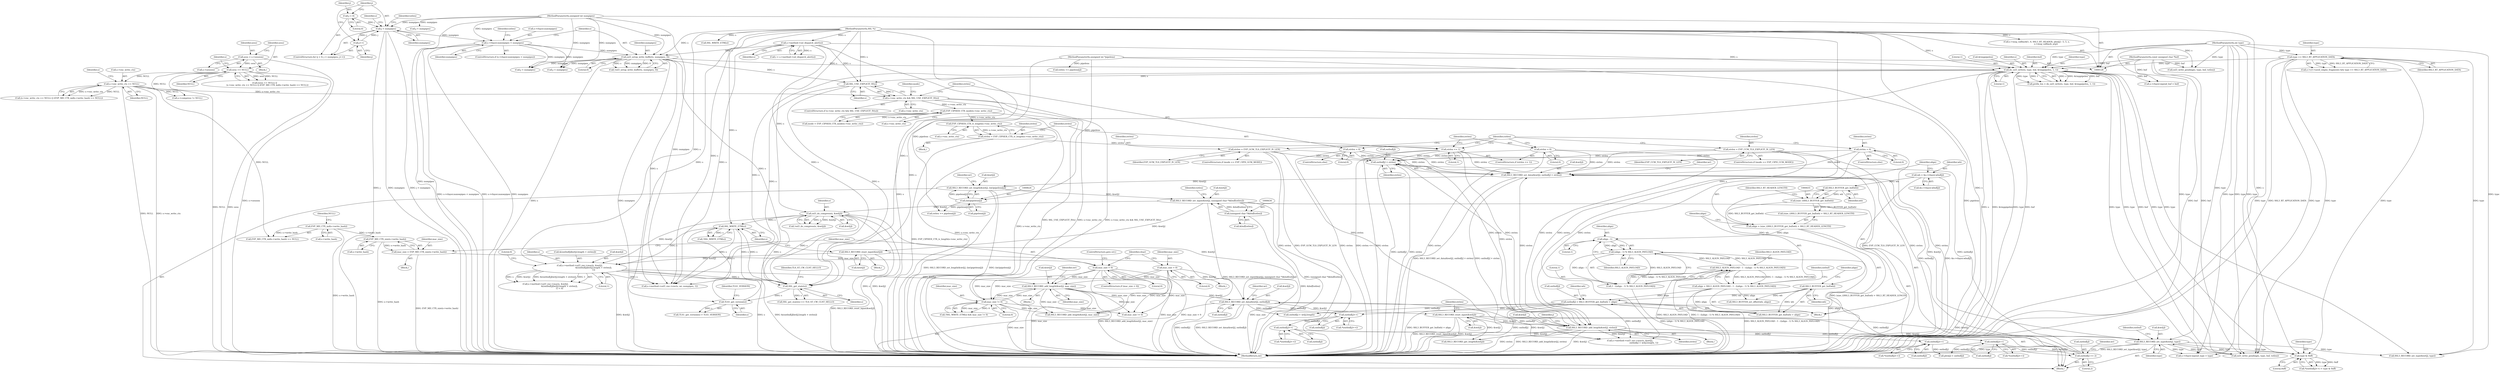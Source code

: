 digraph "0_openssl_4ad93618d26a3ea23d36ad5498ff4f59eff3a4d2@array" {
"1000613" [label="(Call,outbuf[j] + eivlen)"];
"1000603" [label="(Call,outbuf[j] += 2)"];
"1000579" [label="(Call,outbuf[j]++)"];
"1000553" [label="(Call,outbuf[j]++)"];
"1000538" [label="(Call,outbuf[j]++)"];
"1000725" [label="(Call,SSL3_RECORD_set_data(&wr[j], outbuf[j]))"];
"1000653" [label="(Call,ssl3_do_compress(s, &wr[j]))"];
"1000574" [label="(Call,TLS1_get_version(s))"];
"1000565" [label="(Call,SSL_get_state(s))"];
"1000308" [label="(Call,do_ssl3_write(s, type, buf, &tmppipelen, 1, 1))"];
"1000196" [label="(Call,s->method->ssl_dispatch_alert(s))"];
"1000129" [label="(MethodParameterIn,SSL *s)"];
"1000214" [label="(Call,ssl3_setup_write_buffer(s, numpipes, 0))"];
"1000205" [label="(Call,s->rlayer.numwpipes < numpipes)"];
"1000165" [label="(Call,j < numpipes)"];
"1000168" [label="(Call,j++)"];
"1000162" [label="(Call,j = 0)"];
"1000133" [label="(MethodParameterIn,unsigned int numpipes)"];
"1000131" [label="(MethodParameterIn,const unsigned char *buf)"];
"1000298" [label="(Call,type == SSL3_RT_APPLICATION_DATA)"];
"1000130" [label="(MethodParameterIn,int type)"];
"1000466" [label="(Call,SSL_USE_EXPLICIT_IV(s))"];
"1000690" [label="(Call,SSL_WRITE_ETM(s))"];
"1000698" [label="(Call,s->method->ssl3_enc->mac(s, &wr[j],\n                                          &(outbuf[j][wr[j].length + eivlen]),\n                                          1))"];
"1000682" [label="(Call,SSL3_RECORD_reset_input(&wr[j]))"];
"1000628" [label="(Call,SSL3_RECORD_set_input(&wr[j], (unsigned char *)&buf[totlen]))"];
"1000618" [label="(Call,SSL3_RECORD_set_length(&wr[j], (int)pipelens[j]))"];
"1000608" [label="(Call,SSL3_RECORD_set_data(&wr[j], outbuf[j] + eivlen))"];
"1000545" [label="(Call,SSL3_RECORD_set_type(&wr[j], type))"];
"1000741" [label="(Call,SSL3_RECORD_add_length(&wr[j], eivlen))"];
"1000733" [label="(Call,SSL3_RECORD_reset_input(&wr[j]))"];
"1000488" [label="(Call,eivlen <= 1)"];
"1000481" [label="(Call,eivlen = EVP_CIPHER_CTX_iv_length(s->enc_write_ctx))"];
"1000483" [label="(Call,EVP_CIPHER_CTX_iv_length(s->enc_write_ctx))"];
"1000472" [label="(Call,EVP_CIPHER_CTX_mode(s->enc_write_ctx))"];
"1000462" [label="(Call,s->enc_write_ctx && SSL_USE_EXPLICIT_IV(s))"];
"1000241" [label="(Call,s->enc_write_ctx == NULL)"];
"1000237" [label="(Call,sess == NULL)"];
"1000230" [label="(Call,sess = s->session)"];
"1000499" [label="(Call,eivlen = EVP_GCM_TLS_EXPLICIT_IV_LEN)"];
"1000511" [label="(Call,eivlen = 0)"];
"1000491" [label="(Call,eivlen = 0)"];
"1000507" [label="(Call,eivlen = EVP_CCM_TLS_EXPLICIT_IV_LEN)"];
"1000515" [label="(Call,eivlen = 0)"];
"1000542" [label="(Call,type & 0xff)"];
"1000623" [label="(Call,(int)pipelens[j])"];
"1000132" [label="(MethodParameterIn,unsigned int *pipelens)"];
"1000633" [label="(Call,(unsigned char *)&buf[totlen])"];
"1000719" [label="(Call,SSL3_RECORD_add_length(&wr[j], mac_size))"];
"1000692" [label="(Call,mac_size != 0)"];
"1000273" [label="(Call,mac_size < 0)"];
"1000266" [label="(Call,mac_size = EVP_MD_CTX_size(s->write_hash))"];
"1000268" [label="(Call,EVP_MD_CTX_size(s->write_hash))"];
"1000247" [label="(Call,EVP_MD_CTX_md(s->write_hash))"];
"1000261" [label="(Call,mac_size = 0)"];
"1000450" [label="(Call,outbuf[j] = SSL3_BUFFER_get_buf(wb) + align)"];
"1000455" [label="(Call,SSL3_BUFFER_get_buf(wb))"];
"1000436" [label="(Call,SSL3_BUFFER_get_buf(wb))"];
"1000421" [label="(Call,wb = &s->rlayer.wbuf[j])"];
"1000439" [label="(Call,align = SSL3_ALIGN_PAYLOAD - 1 - ((align - 1) % SSL3_ALIGN_PAYLOAD))"];
"1000441" [label="(Call,SSL3_ALIGN_PAYLOAD - 1 - ((align - 1) % SSL3_ALIGN_PAYLOAD))"];
"1000445" [label="(Call,(align - 1) % SSL3_ALIGN_PAYLOAD)"];
"1000446" [label="(Call,align - 1)"];
"1000431" [label="(Call,align = (size_t)SSL3_BUFFER_get_buf(wb) + SSL3_RT_HEADER_LENGTH)"];
"1000434" [label="(Call,(size_t)SSL3_BUFFER_get_buf(wb))"];
"1000443" [label="(Call,1 - ((align - 1) % SSL3_ALIGN_PAYLOAD))"];
"1000587" [label="(Call,outbuf[j]++)"];
"1000205" [label="(Call,s->rlayer.numwpipes < numpipes)"];
"1000457" [label="(Identifier,align)"];
"1000739" [label="(Identifier,eivlen)"];
"1000730" [label="(Call,outbuf[j])"];
"1000573" [label="(Call,TLS1_get_version(s) > TLS1_VERSION)"];
"1000609" [label="(Call,&wr[j])"];
"1000315" [label="(Literal,1)"];
"1000217" [label="(Literal,0)"];
"1000440" [label="(Identifier,align)"];
"1000499" [label="(Call,eivlen = EVP_GCM_TLS_EXPLICIT_IV_LEN)"];
"1000794" [label="(Call,SSL3_RECORD_add_length(&wr[j], mac_size))"];
"1000169" [label="(Identifier,j)"];
"1000884" [label="(Call,s->rlayer.wpend_type = type)"];
"1000542" [label="(Call,type & 0xff)"];
"1000422" [label="(Identifier,wb)"];
"1000461" [label="(ControlStructure,if (s->enc_write_ctx && SSL_USE_EXPLICIT_IV(s)))"];
"1000736" [label="(Identifier,wr)"];
"1000813" [label="(Call,s->msg_callback(1, 0, SSL3_RT_HEADER, plen[j] - 5, 5, s,\n                            s->msg_callback_arg))"];
"1000543" [label="(Identifier,type)"];
"1000509" [label="(Identifier,EVP_CCM_TLS_EXPLICIT_IV_LEN)"];
"1000463" [label="(Call,s->enc_write_ctx)"];
"1000625" [label="(Call,pipelens[j])"];
"1000782" [label="(Call,outbuf[j] + wr[j].length)"];
"1000631" [label="(Identifier,wr)"];
"1000628" [label="(Call,SSL3_RECORD_set_input(&wr[j], (unsigned char *)&buf[totlen]))"];
"1000161" [label="(ControlStructure,for (j = 0; j < numpipes; j++))"];
"1000877" [label="(Call,s->rlayer.wpend_buf = buf)"];
"1000240" [label="(Call,(s->enc_write_ctx == NULL) || (EVP_MD_CTX_md(s->write_hash) == NULL))"];
"1000535" [label="(Block,)"];
"1000536" [label="(Call,*(outbuf[j]++) = type & 0xff)"];
"1000770" [label="(Call,mac_size != 0)"];
"1000131" [label="(MethodParameterIn,const unsigned char *buf)"];
"1000276" [label="(ControlStructure,goto err;)"];
"1000272" [label="(ControlStructure,if (mac_size < 0))"];
"1000204" [label="(ControlStructure,if (s->rlayer.numwpipes < numpipes))"];
"1000555" [label="(Identifier,outbuf)"];
"1000248" [label="(Call,s->write_hash)"];
"1000614" [label="(Call,outbuf[j])"];
"1000690" [label="(Call,SSL_WRITE_ETM(s))"];
"1000801" [label="(Call,SSL3_RECORD_get_length(&wr[j]))"];
"1000621" [label="(Identifier,wr)"];
"1000908" [label="(MethodReturn,int)"];
"1000420" [label="(Block,)"];
"1000273" [label="(Call,mac_size < 0)"];
"1000482" [label="(Identifier,eivlen)"];
"1000613" [label="(Call,outbuf[j] + eivlen)"];
"1000481" [label="(Call,eivlen = EVP_CIPHER_CTX_iv_length(s->enc_write_ctx))"];
"1000167" [label="(Identifier,numpipes)"];
"1000251" [label="(Identifier,NULL)"];
"1000423" [label="(Call,&s->rlayer.wbuf[j])"];
"1000741" [label="(Call,SSL3_RECORD_add_length(&wr[j], eivlen))"];
"1000488" [label="(Call,eivlen <= 1)"];
"1000539" [label="(Call,outbuf[j])"];
"1000300" [label="(Identifier,SSL3_RT_APPLICATION_DATA)"];
"1000458" [label="(Call,SSL3_BUFFER_set_offset(wb, align))"];
"1000733" [label="(Call,SSL3_RECORD_reset_input(&wr[j]))"];
"1000447" [label="(Identifier,align)"];
"1000579" [label="(Call,outbuf[j]++)"];
"1000467" [label="(Identifier,s)"];
"1000550" [label="(Identifier,type)"];
"1000512" [label="(Identifier,eivlen)"];
"1000501" [label="(Identifier,EVP_GCM_TLS_EXPLICIT_IV_LEN)"];
"1000451" [label="(Call,outbuf[j])"];
"1000182" [label="(Call,ssl3_write_pending(s, type, buf, totlen))"];
"1000565" [label="(Call,SSL_get_state(s))"];
"1000689" [label="(Call,!SSL_WRITE_ETM(s))"];
"1000633" [label="(Call,(unsigned char *)&buf[totlen])"];
"1000617" [label="(Identifier,eivlen)"];
"1000466" [label="(Call,SSL_USE_EXPLICIT_IV(s))"];
"1000618" [label="(Call,SSL3_RECORD_set_length(&wr[j], (int)pipelens[j]))"];
"1000441" [label="(Call,SSL3_ALIGN_PAYLOAD - 1 - ((align - 1) % SSL3_ALIGN_PAYLOAD))"];
"1000236" [label="(Call,(sess == NULL) ||\n        (s->enc_write_ctx == NULL) || (EVP_MD_CTX_md(s->write_hash) == NULL))"];
"1000682" [label="(Call,SSL3_RECORD_reset_input(&wr[j]))"];
"1000717" [label="(Literal,0)"];
"1000491" [label="(Call,eivlen = 0)"];
"1000211" [label="(Identifier,numpipes)"];
"1000432" [label="(Identifier,align)"];
"1000768" [label="(Call,SSL_WRITE_ETM(s))"];
"1000691" [label="(Identifier,s)"];
"1000171" [label="(Identifier,totlen)"];
"1000493" [label="(Literal,0)"];
"1000433" [label="(Call,(size_t)SSL3_BUFFER_get_buf(wb) + SSL3_RT_HEADER_LENGTH)"];
"1000655" [label="(Call,&wr[j])"];
"1000510" [label="(ControlStructure,else)"];
"1000162" [label="(Call,j = 0)"];
"1000578" [label="(Call,*(outbuf[j]++))"];
"1000699" [label="(Identifier,s)"];
"1000704" [label="(Call,&(outbuf[j][wr[j].length + eivlen]))"];
"1000517" [label="(Literal,0)"];
"1000437" [label="(Identifier,wb)"];
"1000299" [label="(Identifier,type)"];
"1000444" [label="(Literal,1)"];
"1000697" [label="(Call,s->method->ssl3_enc->mac(s, &wr[j],\n                                          &(outbuf[j][wr[j].length + eivlen]),\n                                          1) < 0)"];
"1000267" [label="(Identifier,mac_size)"];
"1000635" [label="(Call,&buf[totlen])"];
"1000776" [label="(Call,s->method->ssl3_enc->mac(s, &wr[j],\n                                          outbuf[j] + wr[j].length, 1))"];
"1000566" [label="(Identifier,s)"];
"1000629" [label="(Call,&wr[j])"];
"1000462" [label="(Call,s->enc_write_ctx && SSL_USE_EXPLICIT_IV(s))"];
"1000700" [label="(Call,&wr[j])"];
"1000164" [label="(Literal,0)"];
"1000232" [label="(Call,s->session)"];
"1000619" [label="(Call,&wr[j])"];
"1000238" [label="(Identifier,sess)"];
"1000165" [label="(Call,j < numpipes)"];
"1000827" [label="(Call,SSL3_RECORD_set_type(&wr[j], type))"];
"1000456" [label="(Identifier,wb)"];
"1000567" [label="(Identifier,TLS_ST_CW_CLNT_HELLO)"];
"1000194" [label="(Call,i = s->method->ssl_dispatch_alert(s))"];
"1000431" [label="(Call,align = (size_t)SSL3_BUFFER_get_buf(wb) + SSL3_RT_HEADER_LENGTH)"];
"1000692" [label="(Call,mac_size != 0)"];
"1000695" [label="(Block,)"];
"1000554" [label="(Call,outbuf[j])"];
"1000130" [label="(MethodParameterIn,int type)"];
"1000129" [label="(MethodParameterIn,SSL *s)"];
"1000415" [label="(Call,j < numpipes)"];
"1000314" [label="(Literal,1)"];
"1000688" [label="(Call,!SSL_WRITE_ETM(s) && mac_size != 0)"];
"1000694" [label="(Literal,0)"];
"1000197" [label="(Identifier,s)"];
"1000168" [label="(Call,j++)"];
"1000693" [label="(Identifier,mac_size)"];
"1000268" [label="(Call,EVP_MD_CTX_size(s->write_hash))"];
"1000553" [label="(Call,outbuf[j]++)"];
"1000306" [label="(Call,prefix_len = do_ssl3_write(s, type, buf, &tmppipelen, 1, 1))"];
"1000274" [label="(Identifier,mac_size)"];
"1000280" [label="(Identifier,clear)"];
"1000443" [label="(Call,1 - ((align - 1) % SSL3_ALIGN_PAYLOAD))"];
"1000552" [label="(Call,*(outbuf[j]++))"];
"1000249" [label="(Identifier,s)"];
"1000446" [label="(Call,align - 1)"];
"1000515" [label="(Call,eivlen = 0)"];
"1000508" [label="(Identifier,eivlen)"];
"1000604" [label="(Call,outbuf[j])"];
"1000298" [label="(Call,type == SSL3_RT_APPLICATION_DATA)"];
"1000746" [label="(Identifier,eivlen)"];
"1000503" [label="(ControlStructure,if (mode == EVP_CIPH_CCM_MODE))"];
"1000170" [label="(Call,totlen += pipelens[j])"];
"1000206" [label="(Call,s->rlayer.numwpipes)"];
"1000237" [label="(Call,sess == NULL)"];
"1000241" [label="(Call,s->enc_write_ctx == NULL)"];
"1000544" [label="(Literal,0xff)"];
"1000471" [label="(Identifier,mode)"];
"1000575" [label="(Identifier,s)"];
"1000265" [label="(Block,)"];
"1000252" [label="(Block,)"];
"1000454" [label="(Call,SSL3_BUFFER_get_buf(wb) + align)"];
"1000546" [label="(Call,&wr[j])"];
"1000740" [label="(Block,)"];
"1000262" [label="(Identifier,mac_size)"];
"1000243" [label="(Identifier,s)"];
"1000719" [label="(Call,SSL3_RECORD_add_length(&wr[j], mac_size))"];
"1000439" [label="(Call,align = SSL3_ALIGN_PAYLOAD - 1 - ((align - 1) % SSL3_ALIGN_PAYLOAD))"];
"1000449" [label="(Identifier,SSL3_ALIGN_PAYLOAD)"];
"1000470" [label="(Call,mode = EVP_CIPHER_CTX_mode(s->enc_write_ctx))"];
"1000530" [label="(Call,j < numpipes)"];
"1000436" [label="(Call,SSL3_BUFFER_get_buf(wb))"];
"1000716" [label="(Literal,1)"];
"1000215" [label="(Identifier,s)"];
"1000507" [label="(Call,eivlen = EVP_CCM_TLS_EXPLICIT_IV_LEN)"];
"1000455" [label="(Call,SSL3_BUFFER_get_buf(wb))"];
"1000564" [label="(Call,SSL_get_state(s) == TLS_ST_CW_CLNT_HELLO)"];
"1000231" [label="(Identifier,sess)"];
"1000586" [label="(Call,*(outbuf[j]++))"];
"1000495" [label="(ControlStructure,if (mode == EVP_CIPH_GCM_MODE))"];
"1000639" [label="(Call,totlen += pipelens[j])"];
"1000230" [label="(Call,sess = s->session)"];
"1000445" [label="(Call,(align - 1) % SSL3_ALIGN_PAYLOAD)"];
"1000640" [label="(Identifier,totlen)"];
"1000665" [label="(Block,)"];
"1000653" [label="(Call,ssl3_do_compress(s, &wr[j]))"];
"1000623" [label="(Call,(int)pipelens[j])"];
"1000580" [label="(Call,outbuf[j])"];
"1000490" [label="(Literal,1)"];
"1000645" [label="(Call,s->compress != NULL)"];
"1000728" [label="(Identifier,wr)"];
"1000214" [label="(Call,ssl3_setup_write_buffer(s, numpipes, 0))"];
"1000574" [label="(Call,TLS1_get_version(s))"];
"1000683" [label="(Call,&wr[j])"];
"1000519" [label="(Identifier,totlen)"];
"1000421" [label="(Call,wb = &s->rlayer.wbuf[j])"];
"1000312" [label="(Call,&tmppipelen)"];
"1000434" [label="(Call,(size_t)SSL3_BUFFER_get_buf(wb))"];
"1000135" [label="(Block,)"];
"1000459" [label="(Identifier,wb)"];
"1000269" [label="(Call,s->write_hash)"];
"1000448" [label="(Literal,1)"];
"1000246" [label="(Call,EVP_MD_CTX_md(s->write_hash) == NULL)"];
"1000587" [label="(Call,outbuf[j]++)"];
"1000438" [label="(Identifier,SSL3_RT_HEADER_LENGTH)"];
"1000309" [label="(Identifier,s)"];
"1000698" [label="(Call,s->method->ssl3_enc->mac(s, &wr[j],\n                                          &(outbuf[j][wr[j].length + eivlen]),\n                                          1))"];
"1000245" [label="(Identifier,NULL)"];
"1000450" [label="(Call,outbuf[j] = SSL3_BUFFER_get_buf(wb) + align)"];
"1000261" [label="(Call,mac_size = 0)"];
"1000749" [label="(Call,s->method->ssl3_enc->enc(s, wr, numpipes, 1))"];
"1000516" [label="(Identifier,eivlen)"];
"1000603" [label="(Call,outbuf[j] += 2)"];
"1000163" [label="(Identifier,j)"];
"1000489" [label="(Identifier,eivlen)"];
"1000196" [label="(Call,s->method->ssl_dispatch_alert(s))"];
"1000275" [label="(Literal,0)"];
"1000216" [label="(Identifier,numpipes)"];
"1000179" [label="(Identifier,s)"];
"1000224" [label="(Identifier,totlen)"];
"1000588" [label="(Call,outbuf[j])"];
"1000483" [label="(Call,EVP_CIPHER_CTX_iv_length(s->enc_write_ctx))"];
"1000472" [label="(Call,EVP_CIPHER_CTX_mode(s->enc_write_ctx))"];
"1000311" [label="(Identifier,buf)"];
"1000538" [label="(Call,outbuf[j]++)"];
"1000166" [label="(Identifier,j)"];
"1000239" [label="(Identifier,NULL)"];
"1000654" [label="(Identifier,s)"];
"1000537" [label="(Call,*(outbuf[j]++))"];
"1000720" [label="(Call,&wr[j])"];
"1000545" [label="(Call,SSL3_RECORD_set_type(&wr[j], type))"];
"1000213" [label="(Call,!ssl3_setup_write_buffer(s, numpipes, 0))"];
"1000514" [label="(ControlStructure,else)"];
"1000607" [label="(Literal,2)"];
"1000308" [label="(Call,do_ssl3_write(s, type, buf, &tmppipelen, 1, 1))"];
"1000473" [label="(Call,s->enc_write_ctx)"];
"1000734" [label="(Call,&wr[j])"];
"1000442" [label="(Identifier,SSL3_ALIGN_PAYLOAD)"];
"1000242" [label="(Call,s->enc_write_ctx)"];
"1000596" [label="(Call,plen[j] = outbuf[j])"];
"1000608" [label="(Call,SSL3_RECORD_set_data(&wr[j], outbuf[j] + eivlen))"];
"1000534" [label="(Identifier,j)"];
"1000725" [label="(Call,SSL3_RECORD_set_data(&wr[j], outbuf[j]))"];
"1000132" [label="(MethodParameterIn,unsigned int *pipelens)"];
"1000760" [label="(Call,j < numpipes)"];
"1000292" [label="(Call,s->s3->need_empty_fragments && type == SSL3_RT_APPLICATION_DATA)"];
"1000487" [label="(ControlStructure,if (eivlen <= 1))"];
"1000724" [label="(Identifier,mac_size)"];
"1000310" [label="(Identifier,type)"];
"1000492" [label="(Identifier,eivlen)"];
"1000500" [label="(Identifier,eivlen)"];
"1000480" [label="(Block,)"];
"1000247" [label="(Call,EVP_MD_CTX_md(s->write_hash))"];
"1000266" [label="(Call,mac_size = EVP_MD_CTX_size(s->write_hash))"];
"1000263" [label="(Literal,0)"];
"1000899" [label="(Call,ssl3_write_pending(s, type, buf, totlen))"];
"1000133" [label="(MethodParameterIn,unsigned int numpipes)"];
"1000742" [label="(Call,&wr[j])"];
"1000726" [label="(Call,&wr[j])"];
"1000511" [label="(Call,eivlen = 0)"];
"1000611" [label="(Identifier,wr)"];
"1000576" [label="(Identifier,TLS1_VERSION)"];
"1000484" [label="(Call,s->enc_write_ctx)"];
"1000513" [label="(Literal,0)"];
"1000452" [label="(Identifier,outbuf)"];
"1000652" [label="(Call,!ssl3_do_compress(s, &wr[j]))"];
"1000613" -> "1000608"  [label="AST: "];
"1000613" -> "1000617"  [label="CFG: "];
"1000614" -> "1000613"  [label="AST: "];
"1000617" -> "1000613"  [label="AST: "];
"1000608" -> "1000613"  [label="CFG: "];
"1000613" -> "1000908"  [label="DDG: outbuf[j]"];
"1000613" -> "1000908"  [label="DDG: eivlen"];
"1000603" -> "1000613"  [label="DDG: outbuf[j]"];
"1000488" -> "1000613"  [label="DDG: eivlen"];
"1000499" -> "1000613"  [label="DDG: eivlen"];
"1000511" -> "1000613"  [label="DDG: eivlen"];
"1000491" -> "1000613"  [label="DDG: eivlen"];
"1000507" -> "1000613"  [label="DDG: eivlen"];
"1000741" -> "1000613"  [label="DDG: eivlen"];
"1000515" -> "1000613"  [label="DDG: eivlen"];
"1000603" -> "1000535"  [label="AST: "];
"1000603" -> "1000607"  [label="CFG: "];
"1000604" -> "1000603"  [label="AST: "];
"1000607" -> "1000603"  [label="AST: "];
"1000611" -> "1000603"  [label="CFG: "];
"1000579" -> "1000603"  [label="DDG: outbuf[j]"];
"1000587" -> "1000603"  [label="DDG: outbuf[j]"];
"1000603" -> "1000608"  [label="DDG: outbuf[j]"];
"1000603" -> "1000725"  [label="DDG: outbuf[j]"];
"1000579" -> "1000578"  [label="AST: "];
"1000579" -> "1000580"  [label="CFG: "];
"1000580" -> "1000579"  [label="AST: "];
"1000578" -> "1000579"  [label="CFG: "];
"1000553" -> "1000579"  [label="DDG: outbuf[j]"];
"1000579" -> "1000596"  [label="DDG: outbuf[j]"];
"1000553" -> "1000552"  [label="AST: "];
"1000553" -> "1000554"  [label="CFG: "];
"1000554" -> "1000553"  [label="AST: "];
"1000552" -> "1000553"  [label="CFG: "];
"1000538" -> "1000553"  [label="DDG: outbuf[j]"];
"1000553" -> "1000587"  [label="DDG: outbuf[j]"];
"1000538" -> "1000537"  [label="AST: "];
"1000538" -> "1000539"  [label="CFG: "];
"1000539" -> "1000538"  [label="AST: "];
"1000537" -> "1000538"  [label="CFG: "];
"1000725" -> "1000538"  [label="DDG: outbuf[j]"];
"1000450" -> "1000538"  [label="DDG: outbuf[j]"];
"1000725" -> "1000535"  [label="AST: "];
"1000725" -> "1000730"  [label="CFG: "];
"1000726" -> "1000725"  [label="AST: "];
"1000730" -> "1000725"  [label="AST: "];
"1000736" -> "1000725"  [label="CFG: "];
"1000725" -> "1000908"  [label="DDG: outbuf[j]"];
"1000725" -> "1000908"  [label="DDG: SSL3_RECORD_set_data(&wr[j], outbuf[j])"];
"1000653" -> "1000725"  [label="DDG: &wr[j]"];
"1000682" -> "1000725"  [label="DDG: &wr[j]"];
"1000719" -> "1000725"  [label="DDG: &wr[j]"];
"1000725" -> "1000733"  [label="DDG: &wr[j]"];
"1000725" -> "1000776"  [label="DDG: outbuf[j]"];
"1000725" -> "1000782"  [label="DDG: outbuf[j]"];
"1000653" -> "1000652"  [label="AST: "];
"1000653" -> "1000655"  [label="CFG: "];
"1000654" -> "1000653"  [label="AST: "];
"1000655" -> "1000653"  [label="AST: "];
"1000652" -> "1000653"  [label="CFG: "];
"1000653" -> "1000908"  [label="DDG: &wr[j]"];
"1000653" -> "1000908"  [label="DDG: s"];
"1000653" -> "1000652"  [label="DDG: s"];
"1000653" -> "1000652"  [label="DDG: &wr[j]"];
"1000574" -> "1000653"  [label="DDG: s"];
"1000565" -> "1000653"  [label="DDG: s"];
"1000129" -> "1000653"  [label="DDG: s"];
"1000628" -> "1000653"  [label="DDG: &wr[j]"];
"1000653" -> "1000690"  [label="DDG: s"];
"1000653" -> "1000698"  [label="DDG: &wr[j]"];
"1000574" -> "1000573"  [label="AST: "];
"1000574" -> "1000575"  [label="CFG: "];
"1000575" -> "1000574"  [label="AST: "];
"1000576" -> "1000574"  [label="CFG: "];
"1000574" -> "1000573"  [label="DDG: s"];
"1000565" -> "1000574"  [label="DDG: s"];
"1000129" -> "1000574"  [label="DDG: s"];
"1000574" -> "1000690"  [label="DDG: s"];
"1000565" -> "1000564"  [label="AST: "];
"1000565" -> "1000566"  [label="CFG: "];
"1000566" -> "1000565"  [label="AST: "];
"1000567" -> "1000565"  [label="CFG: "];
"1000565" -> "1000564"  [label="DDG: s"];
"1000308" -> "1000565"  [label="DDG: s"];
"1000466" -> "1000565"  [label="DDG: s"];
"1000196" -> "1000565"  [label="DDG: s"];
"1000214" -> "1000565"  [label="DDG: s"];
"1000690" -> "1000565"  [label="DDG: s"];
"1000698" -> "1000565"  [label="DDG: s"];
"1000129" -> "1000565"  [label="DDG: s"];
"1000565" -> "1000690"  [label="DDG: s"];
"1000308" -> "1000306"  [label="AST: "];
"1000308" -> "1000315"  [label="CFG: "];
"1000309" -> "1000308"  [label="AST: "];
"1000310" -> "1000308"  [label="AST: "];
"1000311" -> "1000308"  [label="AST: "];
"1000312" -> "1000308"  [label="AST: "];
"1000314" -> "1000308"  [label="AST: "];
"1000315" -> "1000308"  [label="AST: "];
"1000306" -> "1000308"  [label="CFG: "];
"1000308" -> "1000908"  [label="DDG: type"];
"1000308" -> "1000908"  [label="DDG: s"];
"1000308" -> "1000908"  [label="DDG: &tmppipelen"];
"1000308" -> "1000908"  [label="DDG: buf"];
"1000308" -> "1000306"  [label="DDG: s"];
"1000308" -> "1000306"  [label="DDG: &tmppipelen"];
"1000308" -> "1000306"  [label="DDG: buf"];
"1000308" -> "1000306"  [label="DDG: type"];
"1000308" -> "1000306"  [label="DDG: 1"];
"1000196" -> "1000308"  [label="DDG: s"];
"1000214" -> "1000308"  [label="DDG: s"];
"1000129" -> "1000308"  [label="DDG: s"];
"1000131" -> "1000308"  [label="DDG: buf"];
"1000298" -> "1000308"  [label="DDG: type"];
"1000130" -> "1000308"  [label="DDG: type"];
"1000308" -> "1000466"  [label="DDG: s"];
"1000308" -> "1000542"  [label="DDG: type"];
"1000308" -> "1000749"  [label="DDG: s"];
"1000308" -> "1000827"  [label="DDG: type"];
"1000308" -> "1000877"  [label="DDG: buf"];
"1000308" -> "1000884"  [label="DDG: type"];
"1000308" -> "1000899"  [label="DDG: type"];
"1000308" -> "1000899"  [label="DDG: buf"];
"1000196" -> "1000194"  [label="AST: "];
"1000196" -> "1000197"  [label="CFG: "];
"1000197" -> "1000196"  [label="AST: "];
"1000194" -> "1000196"  [label="CFG: "];
"1000196" -> "1000908"  [label="DDG: s"];
"1000196" -> "1000194"  [label="DDG: s"];
"1000129" -> "1000196"  [label="DDG: s"];
"1000196" -> "1000214"  [label="DDG: s"];
"1000196" -> "1000466"  [label="DDG: s"];
"1000196" -> "1000749"  [label="DDG: s"];
"1000129" -> "1000128"  [label="AST: "];
"1000129" -> "1000908"  [label="DDG: s"];
"1000129" -> "1000182"  [label="DDG: s"];
"1000129" -> "1000214"  [label="DDG: s"];
"1000129" -> "1000466"  [label="DDG: s"];
"1000129" -> "1000690"  [label="DDG: s"];
"1000129" -> "1000698"  [label="DDG: s"];
"1000129" -> "1000749"  [label="DDG: s"];
"1000129" -> "1000768"  [label="DDG: s"];
"1000129" -> "1000776"  [label="DDG: s"];
"1000129" -> "1000813"  [label="DDG: s"];
"1000129" -> "1000899"  [label="DDG: s"];
"1000214" -> "1000213"  [label="AST: "];
"1000214" -> "1000217"  [label="CFG: "];
"1000215" -> "1000214"  [label="AST: "];
"1000216" -> "1000214"  [label="AST: "];
"1000217" -> "1000214"  [label="AST: "];
"1000213" -> "1000214"  [label="CFG: "];
"1000214" -> "1000908"  [label="DDG: numpipes"];
"1000214" -> "1000908"  [label="DDG: s"];
"1000214" -> "1000213"  [label="DDG: s"];
"1000214" -> "1000213"  [label="DDG: numpipes"];
"1000214" -> "1000213"  [label="DDG: 0"];
"1000205" -> "1000214"  [label="DDG: numpipes"];
"1000133" -> "1000214"  [label="DDG: numpipes"];
"1000214" -> "1000415"  [label="DDG: numpipes"];
"1000214" -> "1000466"  [label="DDG: s"];
"1000214" -> "1000530"  [label="DDG: numpipes"];
"1000214" -> "1000749"  [label="DDG: s"];
"1000205" -> "1000204"  [label="AST: "];
"1000205" -> "1000211"  [label="CFG: "];
"1000206" -> "1000205"  [label="AST: "];
"1000211" -> "1000205"  [label="AST: "];
"1000215" -> "1000205"  [label="CFG: "];
"1000224" -> "1000205"  [label="CFG: "];
"1000205" -> "1000908"  [label="DDG: s->rlayer.numwpipes"];
"1000205" -> "1000908"  [label="DDG: numpipes"];
"1000205" -> "1000908"  [label="DDG: s->rlayer.numwpipes < numpipes"];
"1000165" -> "1000205"  [label="DDG: numpipes"];
"1000133" -> "1000205"  [label="DDG: numpipes"];
"1000205" -> "1000415"  [label="DDG: numpipes"];
"1000205" -> "1000530"  [label="DDG: numpipes"];
"1000165" -> "1000161"  [label="AST: "];
"1000165" -> "1000167"  [label="CFG: "];
"1000166" -> "1000165"  [label="AST: "];
"1000167" -> "1000165"  [label="AST: "];
"1000171" -> "1000165"  [label="CFG: "];
"1000179" -> "1000165"  [label="CFG: "];
"1000165" -> "1000908"  [label="DDG: j"];
"1000165" -> "1000908"  [label="DDG: numpipes"];
"1000165" -> "1000908"  [label="DDG: j < numpipes"];
"1000168" -> "1000165"  [label="DDG: j"];
"1000162" -> "1000165"  [label="DDG: j"];
"1000133" -> "1000165"  [label="DDG: numpipes"];
"1000165" -> "1000168"  [label="DDG: j"];
"1000168" -> "1000161"  [label="AST: "];
"1000168" -> "1000169"  [label="CFG: "];
"1000169" -> "1000168"  [label="AST: "];
"1000166" -> "1000168"  [label="CFG: "];
"1000162" -> "1000161"  [label="AST: "];
"1000162" -> "1000164"  [label="CFG: "];
"1000163" -> "1000162"  [label="AST: "];
"1000164" -> "1000162"  [label="AST: "];
"1000166" -> "1000162"  [label="CFG: "];
"1000133" -> "1000128"  [label="AST: "];
"1000133" -> "1000908"  [label="DDG: numpipes"];
"1000133" -> "1000415"  [label="DDG: numpipes"];
"1000133" -> "1000530"  [label="DDG: numpipes"];
"1000133" -> "1000749"  [label="DDG: numpipes"];
"1000133" -> "1000760"  [label="DDG: numpipes"];
"1000131" -> "1000128"  [label="AST: "];
"1000131" -> "1000908"  [label="DDG: buf"];
"1000131" -> "1000182"  [label="DDG: buf"];
"1000131" -> "1000877"  [label="DDG: buf"];
"1000131" -> "1000899"  [label="DDG: buf"];
"1000298" -> "1000292"  [label="AST: "];
"1000298" -> "1000300"  [label="CFG: "];
"1000299" -> "1000298"  [label="AST: "];
"1000300" -> "1000298"  [label="AST: "];
"1000292" -> "1000298"  [label="CFG: "];
"1000298" -> "1000908"  [label="DDG: type"];
"1000298" -> "1000908"  [label="DDG: SSL3_RT_APPLICATION_DATA"];
"1000298" -> "1000292"  [label="DDG: type"];
"1000298" -> "1000292"  [label="DDG: SSL3_RT_APPLICATION_DATA"];
"1000130" -> "1000298"  [label="DDG: type"];
"1000298" -> "1000542"  [label="DDG: type"];
"1000298" -> "1000827"  [label="DDG: type"];
"1000298" -> "1000884"  [label="DDG: type"];
"1000298" -> "1000899"  [label="DDG: type"];
"1000130" -> "1000128"  [label="AST: "];
"1000130" -> "1000908"  [label="DDG: type"];
"1000130" -> "1000182"  [label="DDG: type"];
"1000130" -> "1000542"  [label="DDG: type"];
"1000130" -> "1000545"  [label="DDG: type"];
"1000130" -> "1000827"  [label="DDG: type"];
"1000130" -> "1000884"  [label="DDG: type"];
"1000130" -> "1000899"  [label="DDG: type"];
"1000466" -> "1000462"  [label="AST: "];
"1000466" -> "1000467"  [label="CFG: "];
"1000467" -> "1000466"  [label="AST: "];
"1000462" -> "1000466"  [label="CFG: "];
"1000466" -> "1000462"  [label="DDG: s"];
"1000466" -> "1000749"  [label="DDG: s"];
"1000690" -> "1000689"  [label="AST: "];
"1000690" -> "1000691"  [label="CFG: "];
"1000691" -> "1000690"  [label="AST: "];
"1000689" -> "1000690"  [label="CFG: "];
"1000690" -> "1000689"  [label="DDG: s"];
"1000690" -> "1000698"  [label="DDG: s"];
"1000690" -> "1000749"  [label="DDG: s"];
"1000698" -> "1000697"  [label="AST: "];
"1000698" -> "1000716"  [label="CFG: "];
"1000699" -> "1000698"  [label="AST: "];
"1000700" -> "1000698"  [label="AST: "];
"1000704" -> "1000698"  [label="AST: "];
"1000716" -> "1000698"  [label="AST: "];
"1000717" -> "1000698"  [label="CFG: "];
"1000698" -> "1000908"  [label="DDG: &wr[j]"];
"1000698" -> "1000908"  [label="DDG: s"];
"1000698" -> "1000908"  [label="DDG: &(outbuf[j][wr[j].length + eivlen])"];
"1000698" -> "1000697"  [label="DDG: s"];
"1000698" -> "1000697"  [label="DDG: &wr[j]"];
"1000698" -> "1000697"  [label="DDG: &(outbuf[j][wr[j].length + eivlen])"];
"1000698" -> "1000697"  [label="DDG: 1"];
"1000682" -> "1000698"  [label="DDG: &wr[j]"];
"1000698" -> "1000719"  [label="DDG: &wr[j]"];
"1000698" -> "1000749"  [label="DDG: s"];
"1000682" -> "1000665"  [label="AST: "];
"1000682" -> "1000683"  [label="CFG: "];
"1000683" -> "1000682"  [label="AST: "];
"1000691" -> "1000682"  [label="CFG: "];
"1000682" -> "1000908"  [label="DDG: SSL3_RECORD_reset_input(&wr[j])"];
"1000628" -> "1000682"  [label="DDG: &wr[j]"];
"1000628" -> "1000535"  [label="AST: "];
"1000628" -> "1000633"  [label="CFG: "];
"1000629" -> "1000628"  [label="AST: "];
"1000633" -> "1000628"  [label="AST: "];
"1000640" -> "1000628"  [label="CFG: "];
"1000628" -> "1000908"  [label="DDG: (unsigned char *)&buf[totlen]"];
"1000628" -> "1000908"  [label="DDG: SSL3_RECORD_set_input(&wr[j], (unsigned char *)&buf[totlen])"];
"1000618" -> "1000628"  [label="DDG: &wr[j]"];
"1000633" -> "1000628"  [label="DDG: &buf[totlen]"];
"1000618" -> "1000535"  [label="AST: "];
"1000618" -> "1000623"  [label="CFG: "];
"1000619" -> "1000618"  [label="AST: "];
"1000623" -> "1000618"  [label="AST: "];
"1000631" -> "1000618"  [label="CFG: "];
"1000618" -> "1000908"  [label="DDG: (int)pipelens[j]"];
"1000618" -> "1000908"  [label="DDG: SSL3_RECORD_set_length(&wr[j], (int)pipelens[j])"];
"1000608" -> "1000618"  [label="DDG: &wr[j]"];
"1000623" -> "1000618"  [label="DDG: pipelens[j]"];
"1000608" -> "1000535"  [label="AST: "];
"1000609" -> "1000608"  [label="AST: "];
"1000621" -> "1000608"  [label="CFG: "];
"1000608" -> "1000908"  [label="DDG: outbuf[j] + eivlen"];
"1000608" -> "1000908"  [label="DDG: SSL3_RECORD_set_data(&wr[j], outbuf[j] + eivlen)"];
"1000545" -> "1000608"  [label="DDG: &wr[j]"];
"1000488" -> "1000608"  [label="DDG: eivlen"];
"1000499" -> "1000608"  [label="DDG: eivlen"];
"1000511" -> "1000608"  [label="DDG: eivlen"];
"1000491" -> "1000608"  [label="DDG: eivlen"];
"1000507" -> "1000608"  [label="DDG: eivlen"];
"1000741" -> "1000608"  [label="DDG: eivlen"];
"1000515" -> "1000608"  [label="DDG: eivlen"];
"1000545" -> "1000535"  [label="AST: "];
"1000545" -> "1000550"  [label="CFG: "];
"1000546" -> "1000545"  [label="AST: "];
"1000550" -> "1000545"  [label="AST: "];
"1000555" -> "1000545"  [label="CFG: "];
"1000545" -> "1000908"  [label="DDG: type"];
"1000545" -> "1000908"  [label="DDG: SSL3_RECORD_set_type(&wr[j], type)"];
"1000545" -> "1000542"  [label="DDG: type"];
"1000741" -> "1000545"  [label="DDG: &wr[j]"];
"1000733" -> "1000545"  [label="DDG: &wr[j]"];
"1000542" -> "1000545"  [label="DDG: type"];
"1000545" -> "1000827"  [label="DDG: type"];
"1000545" -> "1000884"  [label="DDG: type"];
"1000545" -> "1000899"  [label="DDG: type"];
"1000741" -> "1000740"  [label="AST: "];
"1000741" -> "1000746"  [label="CFG: "];
"1000742" -> "1000741"  [label="AST: "];
"1000746" -> "1000741"  [label="AST: "];
"1000534" -> "1000741"  [label="CFG: "];
"1000741" -> "1000908"  [label="DDG: &wr[j]"];
"1000741" -> "1000908"  [label="DDG: eivlen"];
"1000741" -> "1000908"  [label="DDG: SSL3_RECORD_add_length(&wr[j], eivlen)"];
"1000733" -> "1000741"  [label="DDG: &wr[j]"];
"1000488" -> "1000741"  [label="DDG: eivlen"];
"1000499" -> "1000741"  [label="DDG: eivlen"];
"1000511" -> "1000741"  [label="DDG: eivlen"];
"1000491" -> "1000741"  [label="DDG: eivlen"];
"1000507" -> "1000741"  [label="DDG: eivlen"];
"1000515" -> "1000741"  [label="DDG: eivlen"];
"1000741" -> "1000776"  [label="DDG: &wr[j]"];
"1000741" -> "1000801"  [label="DDG: &wr[j]"];
"1000733" -> "1000535"  [label="AST: "];
"1000733" -> "1000734"  [label="CFG: "];
"1000734" -> "1000733"  [label="AST: "];
"1000739" -> "1000733"  [label="CFG: "];
"1000733" -> "1000908"  [label="DDG: &wr[j]"];
"1000733" -> "1000908"  [label="DDG: SSL3_RECORD_reset_input(&wr[j])"];
"1000733" -> "1000776"  [label="DDG: &wr[j]"];
"1000733" -> "1000801"  [label="DDG: &wr[j]"];
"1000488" -> "1000487"  [label="AST: "];
"1000488" -> "1000490"  [label="CFG: "];
"1000489" -> "1000488"  [label="AST: "];
"1000490" -> "1000488"  [label="AST: "];
"1000492" -> "1000488"  [label="CFG: "];
"1000519" -> "1000488"  [label="CFG: "];
"1000488" -> "1000908"  [label="DDG: eivlen"];
"1000488" -> "1000908"  [label="DDG: eivlen <= 1"];
"1000481" -> "1000488"  [label="DDG: eivlen"];
"1000481" -> "1000480"  [label="AST: "];
"1000481" -> "1000483"  [label="CFG: "];
"1000482" -> "1000481"  [label="AST: "];
"1000483" -> "1000481"  [label="AST: "];
"1000489" -> "1000481"  [label="CFG: "];
"1000481" -> "1000908"  [label="DDG: EVP_CIPHER_CTX_iv_length(s->enc_write_ctx)"];
"1000483" -> "1000481"  [label="DDG: s->enc_write_ctx"];
"1000483" -> "1000484"  [label="CFG: "];
"1000484" -> "1000483"  [label="AST: "];
"1000483" -> "1000908"  [label="DDG: s->enc_write_ctx"];
"1000472" -> "1000483"  [label="DDG: s->enc_write_ctx"];
"1000472" -> "1000470"  [label="AST: "];
"1000472" -> "1000473"  [label="CFG: "];
"1000473" -> "1000472"  [label="AST: "];
"1000470" -> "1000472"  [label="CFG: "];
"1000472" -> "1000908"  [label="DDG: s->enc_write_ctx"];
"1000472" -> "1000470"  [label="DDG: s->enc_write_ctx"];
"1000462" -> "1000472"  [label="DDG: s->enc_write_ctx"];
"1000462" -> "1000461"  [label="AST: "];
"1000462" -> "1000463"  [label="CFG: "];
"1000463" -> "1000462"  [label="AST: "];
"1000471" -> "1000462"  [label="CFG: "];
"1000516" -> "1000462"  [label="CFG: "];
"1000462" -> "1000908"  [label="DDG: s->enc_write_ctx"];
"1000462" -> "1000908"  [label="DDG: s->enc_write_ctx && SSL_USE_EXPLICIT_IV(s)"];
"1000462" -> "1000908"  [label="DDG: SSL_USE_EXPLICIT_IV(s)"];
"1000241" -> "1000462"  [label="DDG: s->enc_write_ctx"];
"1000241" -> "1000240"  [label="AST: "];
"1000241" -> "1000245"  [label="CFG: "];
"1000242" -> "1000241"  [label="AST: "];
"1000245" -> "1000241"  [label="AST: "];
"1000249" -> "1000241"  [label="CFG: "];
"1000240" -> "1000241"  [label="CFG: "];
"1000241" -> "1000908"  [label="DDG: s->enc_write_ctx"];
"1000241" -> "1000908"  [label="DDG: NULL"];
"1000241" -> "1000240"  [label="DDG: s->enc_write_ctx"];
"1000241" -> "1000240"  [label="DDG: NULL"];
"1000237" -> "1000241"  [label="DDG: NULL"];
"1000241" -> "1000246"  [label="DDG: NULL"];
"1000241" -> "1000645"  [label="DDG: NULL"];
"1000237" -> "1000236"  [label="AST: "];
"1000237" -> "1000239"  [label="CFG: "];
"1000238" -> "1000237"  [label="AST: "];
"1000239" -> "1000237"  [label="AST: "];
"1000243" -> "1000237"  [label="CFG: "];
"1000236" -> "1000237"  [label="CFG: "];
"1000237" -> "1000908"  [label="DDG: NULL"];
"1000237" -> "1000908"  [label="DDG: sess"];
"1000237" -> "1000236"  [label="DDG: sess"];
"1000237" -> "1000236"  [label="DDG: NULL"];
"1000230" -> "1000237"  [label="DDG: sess"];
"1000237" -> "1000645"  [label="DDG: NULL"];
"1000230" -> "1000135"  [label="AST: "];
"1000230" -> "1000232"  [label="CFG: "];
"1000231" -> "1000230"  [label="AST: "];
"1000232" -> "1000230"  [label="AST: "];
"1000238" -> "1000230"  [label="CFG: "];
"1000230" -> "1000908"  [label="DDG: s->session"];
"1000499" -> "1000495"  [label="AST: "];
"1000499" -> "1000501"  [label="CFG: "];
"1000500" -> "1000499"  [label="AST: "];
"1000501" -> "1000499"  [label="AST: "];
"1000519" -> "1000499"  [label="CFG: "];
"1000499" -> "1000908"  [label="DDG: eivlen"];
"1000499" -> "1000908"  [label="DDG: EVP_GCM_TLS_EXPLICIT_IV_LEN"];
"1000511" -> "1000510"  [label="AST: "];
"1000511" -> "1000513"  [label="CFG: "];
"1000512" -> "1000511"  [label="AST: "];
"1000513" -> "1000511"  [label="AST: "];
"1000519" -> "1000511"  [label="CFG: "];
"1000511" -> "1000908"  [label="DDG: eivlen"];
"1000491" -> "1000487"  [label="AST: "];
"1000491" -> "1000493"  [label="CFG: "];
"1000492" -> "1000491"  [label="AST: "];
"1000493" -> "1000491"  [label="AST: "];
"1000519" -> "1000491"  [label="CFG: "];
"1000491" -> "1000908"  [label="DDG: eivlen"];
"1000507" -> "1000503"  [label="AST: "];
"1000507" -> "1000509"  [label="CFG: "];
"1000508" -> "1000507"  [label="AST: "];
"1000509" -> "1000507"  [label="AST: "];
"1000519" -> "1000507"  [label="CFG: "];
"1000507" -> "1000908"  [label="DDG: EVP_CCM_TLS_EXPLICIT_IV_LEN"];
"1000507" -> "1000908"  [label="DDG: eivlen"];
"1000515" -> "1000514"  [label="AST: "];
"1000515" -> "1000517"  [label="CFG: "];
"1000516" -> "1000515"  [label="AST: "];
"1000517" -> "1000515"  [label="AST: "];
"1000519" -> "1000515"  [label="CFG: "];
"1000515" -> "1000908"  [label="DDG: eivlen"];
"1000542" -> "1000536"  [label="AST: "];
"1000542" -> "1000544"  [label="CFG: "];
"1000543" -> "1000542"  [label="AST: "];
"1000544" -> "1000542"  [label="AST: "];
"1000536" -> "1000542"  [label="CFG: "];
"1000542" -> "1000536"  [label="DDG: type"];
"1000542" -> "1000536"  [label="DDG: 0xff"];
"1000623" -> "1000625"  [label="CFG: "];
"1000624" -> "1000623"  [label="AST: "];
"1000625" -> "1000623"  [label="AST: "];
"1000132" -> "1000623"  [label="DDG: pipelens"];
"1000623" -> "1000639"  [label="DDG: pipelens[j]"];
"1000132" -> "1000128"  [label="AST: "];
"1000132" -> "1000908"  [label="DDG: pipelens"];
"1000132" -> "1000170"  [label="DDG: pipelens"];
"1000132" -> "1000639"  [label="DDG: pipelens"];
"1000633" -> "1000635"  [label="CFG: "];
"1000634" -> "1000633"  [label="AST: "];
"1000635" -> "1000633"  [label="AST: "];
"1000633" -> "1000908"  [label="DDG: &buf[totlen]"];
"1000719" -> "1000695"  [label="AST: "];
"1000719" -> "1000724"  [label="CFG: "];
"1000720" -> "1000719"  [label="AST: "];
"1000724" -> "1000719"  [label="AST: "];
"1000728" -> "1000719"  [label="CFG: "];
"1000719" -> "1000908"  [label="DDG: mac_size"];
"1000719" -> "1000908"  [label="DDG: SSL3_RECORD_add_length(&wr[j], mac_size)"];
"1000719" -> "1000692"  [label="DDG: mac_size"];
"1000692" -> "1000719"  [label="DDG: mac_size"];
"1000273" -> "1000719"  [label="DDG: mac_size"];
"1000261" -> "1000719"  [label="DDG: mac_size"];
"1000719" -> "1000770"  [label="DDG: mac_size"];
"1000719" -> "1000794"  [label="DDG: mac_size"];
"1000692" -> "1000688"  [label="AST: "];
"1000692" -> "1000694"  [label="CFG: "];
"1000693" -> "1000692"  [label="AST: "];
"1000694" -> "1000692"  [label="AST: "];
"1000688" -> "1000692"  [label="CFG: "];
"1000692" -> "1000908"  [label="DDG: mac_size"];
"1000692" -> "1000688"  [label="DDG: mac_size"];
"1000692" -> "1000688"  [label="DDG: 0"];
"1000273" -> "1000692"  [label="DDG: mac_size"];
"1000261" -> "1000692"  [label="DDG: mac_size"];
"1000692" -> "1000770"  [label="DDG: mac_size"];
"1000692" -> "1000794"  [label="DDG: mac_size"];
"1000273" -> "1000272"  [label="AST: "];
"1000273" -> "1000275"  [label="CFG: "];
"1000274" -> "1000273"  [label="AST: "];
"1000275" -> "1000273"  [label="AST: "];
"1000276" -> "1000273"  [label="CFG: "];
"1000280" -> "1000273"  [label="CFG: "];
"1000273" -> "1000908"  [label="DDG: mac_size"];
"1000273" -> "1000908"  [label="DDG: mac_size < 0"];
"1000266" -> "1000273"  [label="DDG: mac_size"];
"1000273" -> "1000770"  [label="DDG: mac_size"];
"1000273" -> "1000794"  [label="DDG: mac_size"];
"1000266" -> "1000265"  [label="AST: "];
"1000266" -> "1000268"  [label="CFG: "];
"1000267" -> "1000266"  [label="AST: "];
"1000268" -> "1000266"  [label="AST: "];
"1000274" -> "1000266"  [label="CFG: "];
"1000266" -> "1000908"  [label="DDG: EVP_MD_CTX_size(s->write_hash)"];
"1000268" -> "1000266"  [label="DDG: s->write_hash"];
"1000268" -> "1000269"  [label="CFG: "];
"1000269" -> "1000268"  [label="AST: "];
"1000268" -> "1000908"  [label="DDG: s->write_hash"];
"1000247" -> "1000268"  [label="DDG: s->write_hash"];
"1000247" -> "1000246"  [label="AST: "];
"1000247" -> "1000248"  [label="CFG: "];
"1000248" -> "1000247"  [label="AST: "];
"1000251" -> "1000247"  [label="CFG: "];
"1000247" -> "1000908"  [label="DDG: s->write_hash"];
"1000247" -> "1000246"  [label="DDG: s->write_hash"];
"1000261" -> "1000252"  [label="AST: "];
"1000261" -> "1000263"  [label="CFG: "];
"1000262" -> "1000261"  [label="AST: "];
"1000263" -> "1000261"  [label="AST: "];
"1000280" -> "1000261"  [label="CFG: "];
"1000261" -> "1000908"  [label="DDG: mac_size"];
"1000261" -> "1000770"  [label="DDG: mac_size"];
"1000261" -> "1000794"  [label="DDG: mac_size"];
"1000450" -> "1000420"  [label="AST: "];
"1000450" -> "1000454"  [label="CFG: "];
"1000451" -> "1000450"  [label="AST: "];
"1000454" -> "1000450"  [label="AST: "];
"1000459" -> "1000450"  [label="CFG: "];
"1000450" -> "1000908"  [label="DDG: outbuf[j]"];
"1000450" -> "1000908"  [label="DDG: SSL3_BUFFER_get_buf(wb) + align"];
"1000455" -> "1000450"  [label="DDG: wb"];
"1000439" -> "1000450"  [label="DDG: align"];
"1000450" -> "1000776"  [label="DDG: outbuf[j]"];
"1000450" -> "1000782"  [label="DDG: outbuf[j]"];
"1000455" -> "1000454"  [label="AST: "];
"1000455" -> "1000456"  [label="CFG: "];
"1000456" -> "1000455"  [label="AST: "];
"1000457" -> "1000455"  [label="CFG: "];
"1000455" -> "1000454"  [label="DDG: wb"];
"1000436" -> "1000455"  [label="DDG: wb"];
"1000455" -> "1000458"  [label="DDG: wb"];
"1000436" -> "1000434"  [label="AST: "];
"1000436" -> "1000437"  [label="CFG: "];
"1000437" -> "1000436"  [label="AST: "];
"1000434" -> "1000436"  [label="CFG: "];
"1000436" -> "1000434"  [label="DDG: wb"];
"1000421" -> "1000436"  [label="DDG: wb"];
"1000421" -> "1000420"  [label="AST: "];
"1000421" -> "1000423"  [label="CFG: "];
"1000422" -> "1000421"  [label="AST: "];
"1000423" -> "1000421"  [label="AST: "];
"1000432" -> "1000421"  [label="CFG: "];
"1000421" -> "1000908"  [label="DDG: &s->rlayer.wbuf[j]"];
"1000439" -> "1000420"  [label="AST: "];
"1000439" -> "1000441"  [label="CFG: "];
"1000440" -> "1000439"  [label="AST: "];
"1000441" -> "1000439"  [label="AST: "];
"1000452" -> "1000439"  [label="CFG: "];
"1000439" -> "1000908"  [label="DDG: SSL3_ALIGN_PAYLOAD - 1 - ((align - 1) % SSL3_ALIGN_PAYLOAD)"];
"1000441" -> "1000439"  [label="DDG: SSL3_ALIGN_PAYLOAD"];
"1000441" -> "1000439"  [label="DDG: 1 - ((align - 1) % SSL3_ALIGN_PAYLOAD)"];
"1000439" -> "1000454"  [label="DDG: align"];
"1000439" -> "1000458"  [label="DDG: align"];
"1000441" -> "1000443"  [label="CFG: "];
"1000442" -> "1000441"  [label="AST: "];
"1000443" -> "1000441"  [label="AST: "];
"1000441" -> "1000908"  [label="DDG: SSL3_ALIGN_PAYLOAD"];
"1000441" -> "1000908"  [label="DDG: 1 - ((align - 1) % SSL3_ALIGN_PAYLOAD)"];
"1000445" -> "1000441"  [label="DDG: SSL3_ALIGN_PAYLOAD"];
"1000443" -> "1000441"  [label="DDG: 1"];
"1000443" -> "1000441"  [label="DDG: (align - 1) % SSL3_ALIGN_PAYLOAD"];
"1000441" -> "1000445"  [label="DDG: SSL3_ALIGN_PAYLOAD"];
"1000445" -> "1000443"  [label="AST: "];
"1000445" -> "1000449"  [label="CFG: "];
"1000446" -> "1000445"  [label="AST: "];
"1000449" -> "1000445"  [label="AST: "];
"1000443" -> "1000445"  [label="CFG: "];
"1000445" -> "1000908"  [label="DDG: align - 1"];
"1000445" -> "1000443"  [label="DDG: align - 1"];
"1000445" -> "1000443"  [label="DDG: SSL3_ALIGN_PAYLOAD"];
"1000446" -> "1000445"  [label="DDG: align"];
"1000446" -> "1000445"  [label="DDG: 1"];
"1000446" -> "1000448"  [label="CFG: "];
"1000447" -> "1000446"  [label="AST: "];
"1000448" -> "1000446"  [label="AST: "];
"1000449" -> "1000446"  [label="CFG: "];
"1000431" -> "1000446"  [label="DDG: align"];
"1000431" -> "1000420"  [label="AST: "];
"1000431" -> "1000433"  [label="CFG: "];
"1000432" -> "1000431"  [label="AST: "];
"1000433" -> "1000431"  [label="AST: "];
"1000440" -> "1000431"  [label="CFG: "];
"1000431" -> "1000908"  [label="DDG: (size_t)SSL3_BUFFER_get_buf(wb) + SSL3_RT_HEADER_LENGTH"];
"1000434" -> "1000431"  [label="DDG: SSL3_BUFFER_get_buf(wb)"];
"1000434" -> "1000433"  [label="AST: "];
"1000435" -> "1000434"  [label="AST: "];
"1000438" -> "1000434"  [label="CFG: "];
"1000434" -> "1000433"  [label="DDG: SSL3_BUFFER_get_buf(wb)"];
"1000444" -> "1000443"  [label="AST: "];
"1000443" -> "1000908"  [label="DDG: (align - 1) % SSL3_ALIGN_PAYLOAD"];
"1000587" -> "1000586"  [label="AST: "];
"1000587" -> "1000588"  [label="CFG: "];
"1000588" -> "1000587"  [label="AST: "];
"1000586" -> "1000587"  [label="CFG: "];
"1000587" -> "1000596"  [label="DDG: outbuf[j]"];
}
